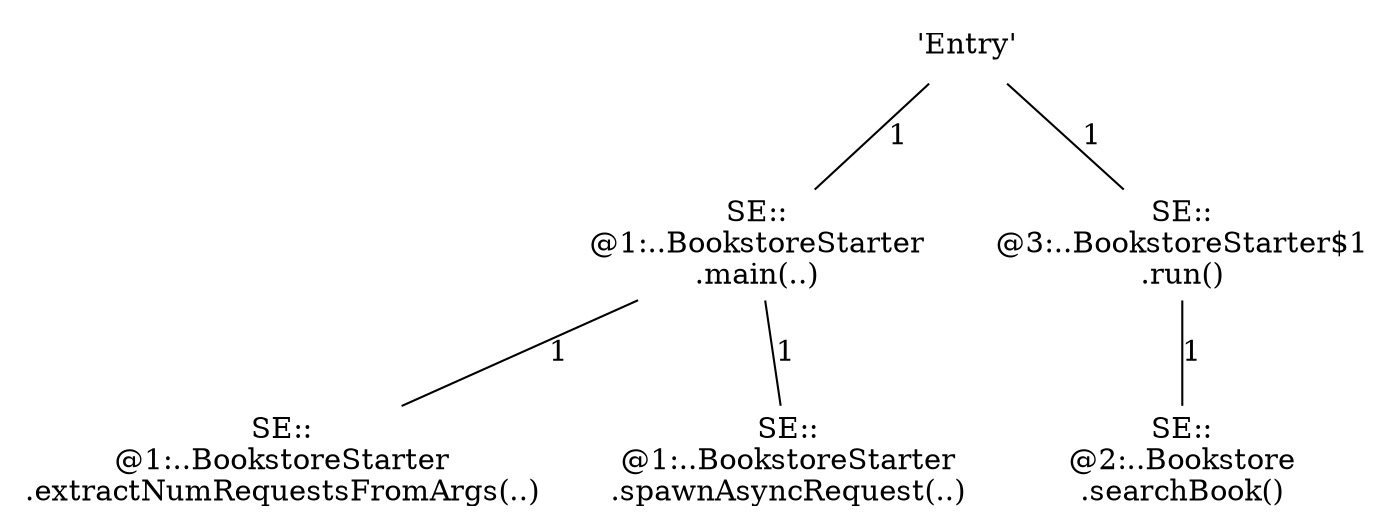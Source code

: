 digraph G {
0[label ="'Entry'",shape=none];
1[label ="SE::\n@1:..BookstoreStarter\n.main(..)",shape=none];
2[label ="SE::\n@1:..BookstoreStarter\n.extractNumRequestsFromArgs(..)",shape=none];
3[label ="SE::\n@1:..BookstoreStarter\n.spawnAsyncRequest(..)",shape=none];
4[label ="SE::\n@3:..BookstoreStarter$1\n.run()",shape=none];
5[label ="SE::\n@2:..Bookstore\n.searchBook()",shape=none];

0->1[style=solid,arrowhead=none,label="1" ]

1->2[style=solid,arrowhead=none,label="1" ]

1->3[style=solid,arrowhead=none,label="1" ]

0->4[style=solid,arrowhead=none,label="1" ]

4->5[style=solid,arrowhead=none,label="1" ]

}
